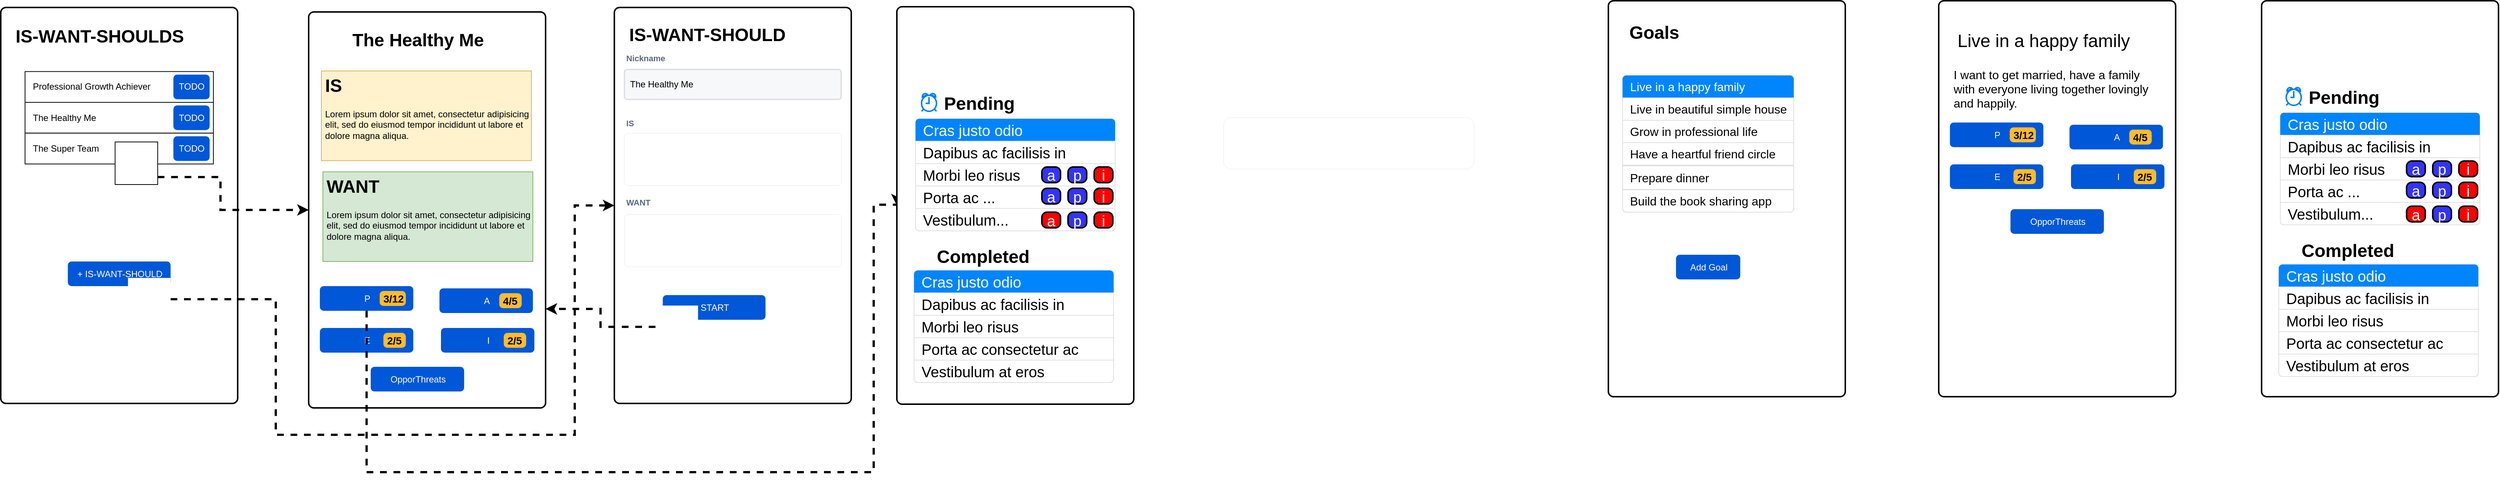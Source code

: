 <mxfile version="20.7.4" type="github">
  <diagram id="WmPAR5XZmnSed2sJa4RS" name="Page-1">
    <mxGraphModel dx="3371" dy="1522" grid="0" gridSize="10" guides="1" tooltips="1" connect="1" arrows="1" fold="1" page="0" pageScale="1" pageWidth="850" pageHeight="1100" math="0" shadow="0">
      <root>
        <mxCell id="0" />
        <mxCell id="1" parent="0" />
        <mxCell id="ldBgtZnnCFYndxNRsuC7-3" value="" style="rounded=1;whiteSpace=wrap;html=1;absoluteArcSize=1;arcSize=14;strokeWidth=2;" parent="1" vertex="1">
          <mxGeometry x="1623" y="-33" width="317" height="530" as="geometry" />
        </mxCell>
        <mxCell id="ldBgtZnnCFYndxNRsuC7-4" value="Live in a happy family" style="text;html=1;align=center;verticalAlign=middle;resizable=0;points=[];autosize=1;strokeColor=none;fillColor=none;fontSize=24;" parent="1" vertex="1">
          <mxGeometry x="1638" y="0.5" width="249" height="41" as="geometry" />
        </mxCell>
        <mxCell id="ldBgtZnnCFYndxNRsuC7-6" value="I want to get married, have a family with everyone living together lovingly and happily." style="text;html=1;strokeColor=none;fillColor=none;spacing=5;spacingTop=5;whiteSpace=wrap;overflow=hidden;rounded=0;fontSize=16;" parent="1" vertex="1">
          <mxGeometry x="1638" y="42" width="287" height="81" as="geometry" />
        </mxCell>
        <mxCell id="ldBgtZnnCFYndxNRsuC7-9" value="E" style="rounded=1;fillColor=#0057D8;strokeColor=none;html=1;fontColor=#ffffff;align=center;verticalAlign=middle;fontStyle=0;fontSize=12;sketch=0;" parent="1" vertex="1">
          <mxGeometry x="1638" y="186" width="125" height="33" as="geometry" />
        </mxCell>
        <mxCell id="ldBgtZnnCFYndxNRsuC7-11" value="" style="shape=image;html=1;verticalAlign=top;verticalLabelPosition=bottom;labelBackgroundColor=#ffffff;imageAspect=0;aspect=fixed;image=https://cdn2.iconfinder.com/data/icons/valentine-day-16/512/538_wifi_love_wedding_heart_valentine_valentines_day_love-128.png;fontSize=16;" parent="1" vertex="1">
          <mxGeometry x="1717.5" y="312" width="128" height="128" as="geometry" />
        </mxCell>
        <mxCell id="ldBgtZnnCFYndxNRsuC7-12" value="2/5" style="html=1;shadow=0;dashed=0;shape=mxgraph.bootstrap.rrect;rSize=5;strokeColor=none;strokeWidth=1;fillColor=#FFBC26;fontColor=#000000;whiteSpace=wrap;align=left;verticalAlign=middle;spacingLeft=0;fontStyle=1;fontSize=14;spacing=5;" parent="1" vertex="1">
          <mxGeometry x="1723" y="192.5" width="30" height="20" as="geometry" />
        </mxCell>
        <mxCell id="ldBgtZnnCFYndxNRsuC7-24" value="P" style="rounded=1;fillColor=#0057D8;strokeColor=none;html=1;fontColor=#ffffff;align=center;verticalAlign=middle;fontStyle=0;fontSize=12;sketch=0;" parent="1" vertex="1">
          <mxGeometry x="1638" y="130" width="125" height="33" as="geometry" />
        </mxCell>
        <mxCell id="ldBgtZnnCFYndxNRsuC7-25" value="3/12" style="html=1;shadow=0;dashed=0;shape=mxgraph.bootstrap.rrect;rSize=5;strokeColor=none;strokeWidth=1;fillColor=#FFBC26;fontColor=#000000;whiteSpace=wrap;align=left;verticalAlign=middle;spacingLeft=0;fontStyle=1;fontSize=14;spacing=5;" parent="1" vertex="1">
          <mxGeometry x="1718" y="136.5" width="35" height="20" as="geometry" />
        </mxCell>
        <mxCell id="ldBgtZnnCFYndxNRsuC7-26" value="" style="rounded=1;whiteSpace=wrap;html=1;absoluteArcSize=1;arcSize=14;strokeWidth=2;" parent="1" vertex="1">
          <mxGeometry x="1181" y="-33" width="317" height="530" as="geometry" />
        </mxCell>
        <mxCell id="ldBgtZnnCFYndxNRsuC7-27" value="" style="html=1;shadow=0;dashed=0;shape=mxgraph.bootstrap.rrect;rSize=5;strokeColor=#DFDFDF;html=1;whiteSpace=wrap;fillColor=#FFFFFF;fontColor=#000000;fontSize=20;" parent="1" vertex="1">
          <mxGeometry x="1200" y="67" width="229" height="183" as="geometry" />
        </mxCell>
        <mxCell id="ldBgtZnnCFYndxNRsuC7-28" value="Live in a happy family" style="html=1;shadow=0;dashed=0;shape=mxgraph.bootstrap.topButton;rSize=5;strokeColor=none;fillColor=#0085FC;fontColor=#ffffff;perimeter=none;whiteSpace=wrap;resizeWidth=1;align=left;spacing=10;fontSize=16;" parent="ldBgtZnnCFYndxNRsuC7-27" vertex="1">
          <mxGeometry width="229" height="30" relative="1" as="geometry" />
        </mxCell>
        <mxCell id="ldBgtZnnCFYndxNRsuC7-29" value="Live in beautiful simple house" style="strokeColor=inherit;fillColor=inherit;gradientColor=inherit;fontColor=inherit;html=1;shadow=0;dashed=0;perimeter=none;whiteSpace=wrap;resizeWidth=1;align=left;spacing=10;fontSize=16;" parent="ldBgtZnnCFYndxNRsuC7-27" vertex="1">
          <mxGeometry width="229" height="30" relative="1" as="geometry">
            <mxPoint y="30" as="offset" />
          </mxGeometry>
        </mxCell>
        <mxCell id="ldBgtZnnCFYndxNRsuC7-30" value="Grow in professional life" style="strokeColor=inherit;fillColor=inherit;gradientColor=inherit;fontColor=inherit;html=1;shadow=0;dashed=0;perimeter=none;whiteSpace=wrap;resizeWidth=1;align=left;spacing=10;fontSize=16;" parent="ldBgtZnnCFYndxNRsuC7-27" vertex="1">
          <mxGeometry width="229" height="30" relative="1" as="geometry">
            <mxPoint y="60" as="offset" />
          </mxGeometry>
        </mxCell>
        <mxCell id="ldBgtZnnCFYndxNRsuC7-31" value="Have a heartful friend circle" style="strokeColor=inherit;fillColor=inherit;gradientColor=inherit;fontColor=inherit;html=1;shadow=0;dashed=0;perimeter=none;whiteSpace=wrap;resizeWidth=1;align=left;spacing=10;fontSize=16;" parent="ldBgtZnnCFYndxNRsuC7-27" vertex="1">
          <mxGeometry width="229" height="30" relative="1" as="geometry">
            <mxPoint y="90" as="offset" />
          </mxGeometry>
        </mxCell>
        <mxCell id="ldBgtZnnCFYndxNRsuC7-32" value="Build the book sharing app" style="strokeColor=inherit;fillColor=inherit;gradientColor=inherit;fontColor=inherit;html=1;shadow=0;dashed=0;shape=mxgraph.bootstrap.bottomButton;rSize=5;perimeter=none;whiteSpace=wrap;resizeWidth=1;resizeHeight=0;align=left;spacing=10;fontSize=16;" parent="ldBgtZnnCFYndxNRsuC7-27" vertex="1">
          <mxGeometry y="1" width="229" height="30" relative="1" as="geometry">
            <mxPoint y="-30" as="offset" />
          </mxGeometry>
        </mxCell>
        <mxCell id="ldBgtZnnCFYndxNRsuC7-58" value="Prepare dinner" style="strokeColor=inherit;fillColor=inherit;gradientColor=inherit;fontColor=inherit;html=1;shadow=0;dashed=0;perimeter=none;whiteSpace=wrap;resizeWidth=1;align=left;spacing=10;fontSize=16;" parent="ldBgtZnnCFYndxNRsuC7-27" vertex="1">
          <mxGeometry y="120.996" width="229" height="31.552" as="geometry" />
        </mxCell>
        <mxCell id="ldBgtZnnCFYndxNRsuC7-34" value="Goals" style="text;strokeColor=none;fillColor=none;html=1;fontSize=24;fontStyle=1;verticalAlign=middle;align=center;" parent="1" vertex="1">
          <mxGeometry x="1192" y="-10" width="100" height="40" as="geometry" />
        </mxCell>
        <mxCell id="ldBgtZnnCFYndxNRsuC7-35" value="" style="rounded=1;whiteSpace=wrap;html=1;absoluteArcSize=1;arcSize=14;strokeWidth=2;" parent="1" vertex="1">
          <mxGeometry x="2055" y="-33" width="317" height="530" as="geometry" />
        </mxCell>
        <mxCell id="ldBgtZnnCFYndxNRsuC7-36" value="" style="html=1;shadow=0;dashed=0;shape=mxgraph.bootstrap.rrect;rSize=5;strokeColor=#DFDFDF;html=1;whiteSpace=wrap;fillColor=#FFFFFF;fontColor=#000000;fontSize=20;" parent="1" vertex="1">
          <mxGeometry x="2080" y="117" width="267" height="150" as="geometry" />
        </mxCell>
        <mxCell id="ldBgtZnnCFYndxNRsuC7-37" value="Cras justo odio" style="html=1;shadow=0;dashed=0;shape=mxgraph.bootstrap.topButton;rSize=5;strokeColor=none;fillColor=#0085FC;fontColor=#ffffff;perimeter=none;whiteSpace=wrap;resizeWidth=1;align=left;spacing=10;fontSize=20;" parent="ldBgtZnnCFYndxNRsuC7-36" vertex="1">
          <mxGeometry width="267" height="30" relative="1" as="geometry" />
        </mxCell>
        <mxCell id="ldBgtZnnCFYndxNRsuC7-38" value="Dapibus ac facilisis in" style="strokeColor=inherit;fillColor=inherit;gradientColor=inherit;fontColor=inherit;html=1;shadow=0;dashed=0;perimeter=none;whiteSpace=wrap;resizeWidth=1;align=left;spacing=10;fontSize=20;" parent="ldBgtZnnCFYndxNRsuC7-36" vertex="1">
          <mxGeometry width="267" height="30" relative="1" as="geometry">
            <mxPoint y="30" as="offset" />
          </mxGeometry>
        </mxCell>
        <mxCell id="ldBgtZnnCFYndxNRsuC7-39" value="Morbi leo risus" style="strokeColor=inherit;fillColor=inherit;gradientColor=inherit;fontColor=inherit;html=1;shadow=0;dashed=0;perimeter=none;whiteSpace=wrap;resizeWidth=1;align=left;spacing=10;fontSize=20;" parent="ldBgtZnnCFYndxNRsuC7-36" vertex="1">
          <mxGeometry width="267" height="30" relative="1" as="geometry">
            <mxPoint y="60" as="offset" />
          </mxGeometry>
        </mxCell>
        <mxCell id="ldBgtZnnCFYndxNRsuC7-40" value="Porta ac ..." style="strokeColor=inherit;fillColor=inherit;gradientColor=inherit;fontColor=inherit;html=1;shadow=0;dashed=0;perimeter=none;whiteSpace=wrap;resizeWidth=1;align=left;spacing=10;fontSize=20;" parent="ldBgtZnnCFYndxNRsuC7-36" vertex="1">
          <mxGeometry width="267" height="30" relative="1" as="geometry">
            <mxPoint y="90" as="offset" />
          </mxGeometry>
        </mxCell>
        <mxCell id="ldBgtZnnCFYndxNRsuC7-41" value="Vestibulum..." style="strokeColor=inherit;fillColor=inherit;gradientColor=inherit;fontColor=inherit;html=1;shadow=0;dashed=0;shape=mxgraph.bootstrap.bottomButton;rSize=5;perimeter=none;whiteSpace=wrap;resizeWidth=1;resizeHeight=0;align=left;spacing=10;fontSize=20;" parent="ldBgtZnnCFYndxNRsuC7-36" vertex="1">
          <mxGeometry y="1" width="267" height="30" relative="1" as="geometry">
            <mxPoint y="-30" as="offset" />
          </mxGeometry>
        </mxCell>
        <mxCell id="ldBgtZnnCFYndxNRsuC7-71" value="a" style="rounded=1;whiteSpace=wrap;html=1;absoluteArcSize=1;arcSize=14;strokeWidth=2;fontSize=20;labelBackgroundColor=none;spacing=0;labelBorderColor=none;fontColor=#FFFFFF;fillColor=#FF0000;" parent="ldBgtZnnCFYndxNRsuC7-36" vertex="1">
          <mxGeometry x="169" y="125" width="25" height="21" as="geometry" />
        </mxCell>
        <mxCell id="ldBgtZnnCFYndxNRsuC7-72" value="p" style="rounded=1;whiteSpace=wrap;html=1;absoluteArcSize=1;arcSize=14;strokeWidth=2;fontSize=20;labelBackgroundColor=none;spacing=0;labelBorderColor=none;fontColor=#FFFFFF;fillColor=#3333FF;" parent="ldBgtZnnCFYndxNRsuC7-36" vertex="1">
          <mxGeometry x="204" y="125" width="25" height="21" as="geometry" />
        </mxCell>
        <mxCell id="ldBgtZnnCFYndxNRsuC7-73" value="i" style="rounded=1;whiteSpace=wrap;html=1;absoluteArcSize=1;arcSize=14;strokeWidth=2;fontSize=20;labelBackgroundColor=none;spacing=0;labelBorderColor=none;fontColor=#FFFFFF;fillColor=#FF0000;" parent="ldBgtZnnCFYndxNRsuC7-36" vertex="1">
          <mxGeometry x="239" y="125" width="25" height="21" as="geometry" />
        </mxCell>
        <mxCell id="ldBgtZnnCFYndxNRsuC7-68" value="a" style="rounded=1;whiteSpace=wrap;html=1;absoluteArcSize=1;arcSize=14;strokeWidth=2;fontSize=20;labelBackgroundColor=none;spacing=0;labelBorderColor=none;fontColor=#FFFFFF;fillColor=#3333FF;" parent="ldBgtZnnCFYndxNRsuC7-36" vertex="1">
          <mxGeometry x="169" y="93" width="25" height="21" as="geometry" />
        </mxCell>
        <mxCell id="ldBgtZnnCFYndxNRsuC7-69" value="p" style="rounded=1;whiteSpace=wrap;html=1;absoluteArcSize=1;arcSize=14;strokeWidth=2;fontSize=20;labelBackgroundColor=none;spacing=0;labelBorderColor=none;fontColor=#FFFFFF;fillColor=#3333FF;" parent="ldBgtZnnCFYndxNRsuC7-36" vertex="1">
          <mxGeometry x="204" y="93" width="25" height="21" as="geometry" />
        </mxCell>
        <mxCell id="ldBgtZnnCFYndxNRsuC7-70" value="i" style="rounded=1;whiteSpace=wrap;html=1;absoluteArcSize=1;arcSize=14;strokeWidth=2;fontSize=20;labelBackgroundColor=none;spacing=0;labelBorderColor=none;fontColor=#FFFFFF;fillColor=#FF0000;" parent="ldBgtZnnCFYndxNRsuC7-36" vertex="1">
          <mxGeometry x="239" y="93" width="25" height="21" as="geometry" />
        </mxCell>
        <mxCell id="ldBgtZnnCFYndxNRsuC7-75" value="a" style="rounded=1;whiteSpace=wrap;html=1;absoluteArcSize=1;arcSize=14;strokeWidth=2;fontSize=20;labelBackgroundColor=none;spacing=0;labelBorderColor=none;fontColor=#FFFFFF;fillColor=#3333FF;" parent="ldBgtZnnCFYndxNRsuC7-36" vertex="1">
          <mxGeometry x="169" y="64.5" width="25" height="21" as="geometry" />
        </mxCell>
        <mxCell id="ldBgtZnnCFYndxNRsuC7-76" value="p" style="rounded=1;whiteSpace=wrap;html=1;absoluteArcSize=1;arcSize=14;strokeWidth=2;fontSize=20;labelBackgroundColor=none;spacing=0;labelBorderColor=none;fontColor=#FFFFFF;fillColor=#3333FF;" parent="ldBgtZnnCFYndxNRsuC7-36" vertex="1">
          <mxGeometry x="204" y="64.5" width="25" height="21" as="geometry" />
        </mxCell>
        <mxCell id="ldBgtZnnCFYndxNRsuC7-77" value="i" style="rounded=1;whiteSpace=wrap;html=1;absoluteArcSize=1;arcSize=14;strokeWidth=2;fontSize=20;labelBackgroundColor=none;spacing=0;labelBorderColor=none;fontColor=#FFFFFF;fillColor=#FF0000;" parent="ldBgtZnnCFYndxNRsuC7-36" vertex="1">
          <mxGeometry x="239" y="64.5" width="25" height="21" as="geometry" />
        </mxCell>
        <mxCell id="ldBgtZnnCFYndxNRsuC7-42" value="" style="shape=image;html=1;verticalAlign=top;verticalLabelPosition=bottom;labelBackgroundColor=#ffffff;imageAspect=0;aspect=fixed;image=https://cdn1.iconfinder.com/data/icons/social-media-vol-3-2/24/_p-128.png;fontSize=20;" parent="1" vertex="1">
          <mxGeometry x="2174.5" y="-18" width="78" height="78" as="geometry" />
        </mxCell>
        <mxCell id="ldBgtZnnCFYndxNRsuC7-44" value="" style="html=1;shadow=0;dashed=0;shape=mxgraph.bootstrap.rrect;rSize=5;strokeColor=#DFDFDF;html=1;whiteSpace=wrap;fillColor=#FFFFFF;fontColor=#000000;fontSize=20;" parent="1" vertex="1">
          <mxGeometry x="2078" y="320" width="267" height="150" as="geometry" />
        </mxCell>
        <mxCell id="ldBgtZnnCFYndxNRsuC7-45" value="Cras justo odio" style="html=1;shadow=0;dashed=0;shape=mxgraph.bootstrap.topButton;rSize=5;strokeColor=none;fillColor=#0085FC;fontColor=#ffffff;perimeter=none;whiteSpace=wrap;resizeWidth=1;align=left;spacing=10;fontSize=20;" parent="ldBgtZnnCFYndxNRsuC7-44" vertex="1">
          <mxGeometry width="267" height="30" relative="1" as="geometry" />
        </mxCell>
        <mxCell id="ldBgtZnnCFYndxNRsuC7-46" value="Dapibus ac facilisis in" style="strokeColor=inherit;fillColor=inherit;gradientColor=inherit;fontColor=inherit;html=1;shadow=0;dashed=0;perimeter=none;whiteSpace=wrap;resizeWidth=1;align=left;spacing=10;fontSize=20;" parent="ldBgtZnnCFYndxNRsuC7-44" vertex="1">
          <mxGeometry width="267" height="30" relative="1" as="geometry">
            <mxPoint y="30" as="offset" />
          </mxGeometry>
        </mxCell>
        <mxCell id="ldBgtZnnCFYndxNRsuC7-47" value="Morbi leo risus" style="strokeColor=inherit;fillColor=inherit;gradientColor=inherit;fontColor=inherit;html=1;shadow=0;dashed=0;perimeter=none;whiteSpace=wrap;resizeWidth=1;align=left;spacing=10;fontSize=20;" parent="ldBgtZnnCFYndxNRsuC7-44" vertex="1">
          <mxGeometry width="267" height="30" relative="1" as="geometry">
            <mxPoint y="60" as="offset" />
          </mxGeometry>
        </mxCell>
        <mxCell id="ldBgtZnnCFYndxNRsuC7-48" value="Porta ac consectetur ac" style="strokeColor=inherit;fillColor=inherit;gradientColor=inherit;fontColor=inherit;html=1;shadow=0;dashed=0;perimeter=none;whiteSpace=wrap;resizeWidth=1;align=left;spacing=10;fontSize=20;" parent="ldBgtZnnCFYndxNRsuC7-44" vertex="1">
          <mxGeometry width="267" height="30" relative="1" as="geometry">
            <mxPoint y="90" as="offset" />
          </mxGeometry>
        </mxCell>
        <mxCell id="ldBgtZnnCFYndxNRsuC7-49" value="Vestibulum at eros" style="strokeColor=inherit;fillColor=inherit;gradientColor=inherit;fontColor=inherit;html=1;shadow=0;dashed=0;shape=mxgraph.bootstrap.bottomButton;rSize=5;perimeter=none;whiteSpace=wrap;resizeWidth=1;resizeHeight=0;align=left;spacing=10;fontSize=20;" parent="ldBgtZnnCFYndxNRsuC7-44" vertex="1">
          <mxGeometry y="1" width="267" height="30" relative="1" as="geometry">
            <mxPoint y="-30" as="offset" />
          </mxGeometry>
        </mxCell>
        <mxCell id="ldBgtZnnCFYndxNRsuC7-50" value="" style="shape=image;html=1;verticalAlign=top;verticalLabelPosition=bottom;labelBackgroundColor=#ffffff;imageAspect=0;aspect=fixed;image=https://cdn4.iconfinder.com/data/icons/bold-purple-free-samples/32/Done_Circle_Symbol_Downloaded-128.png;fontSize=20;" parent="1" vertex="1">
          <mxGeometry x="2078" y="287" width="25" height="25" as="geometry" />
        </mxCell>
        <mxCell id="ldBgtZnnCFYndxNRsuC7-51" value="Completed" style="text;strokeColor=none;fillColor=none;html=1;fontSize=24;fontStyle=1;verticalAlign=middle;align=center;" parent="1" vertex="1">
          <mxGeometry x="2097" y="282" width="145" height="40" as="geometry" />
        </mxCell>
        <mxCell id="ldBgtZnnCFYndxNRsuC7-52" value="Pending" style="text;strokeColor=none;fillColor=none;html=1;fontSize=24;fontStyle=1;verticalAlign=middle;align=center;" parent="1" vertex="1">
          <mxGeometry x="2103" y="77" width="123" height="40" as="geometry" />
        </mxCell>
        <mxCell id="ldBgtZnnCFYndxNRsuC7-53" value="" style="html=1;verticalLabelPosition=bottom;align=center;labelBackgroundColor=#ffffff;verticalAlign=top;strokeWidth=2;strokeColor=#0080F0;shadow=0;dashed=0;shape=mxgraph.ios7.icons.alarm_clock;fontSize=20;" parent="1" vertex="1">
          <mxGeometry x="2088" y="83" width="20" height="24" as="geometry" />
        </mxCell>
        <mxCell id="ldBgtZnnCFYndxNRsuC7-59" value="Add Goal" style="rounded=1;fillColor=#0057D8;strokeColor=none;html=1;fontColor=#ffffff;align=center;verticalAlign=middle;fontStyle=0;fontSize=12;sketch=0;labelBackgroundColor=none;labelBorderColor=none;" parent="1" vertex="1">
          <mxGeometry x="1271.5" y="307" width="86" height="33" as="geometry" />
        </mxCell>
        <mxCell id="3x7YLtXasliDaGJo6aQs-1" value="OpporThreats" style="rounded=1;fillColor=#0057D8;strokeColor=none;html=1;fontColor=#ffffff;align=center;verticalAlign=middle;fontStyle=0;fontSize=12;sketch=0;" parent="1" vertex="1">
          <mxGeometry x="1719" y="246" width="125" height="33" as="geometry" />
        </mxCell>
        <mxCell id="3x7YLtXasliDaGJo6aQs-2" value="" style="group" parent="1" vertex="1" connectable="0">
          <mxGeometry x="1800" y="186" width="125" height="33" as="geometry" />
        </mxCell>
        <mxCell id="ldBgtZnnCFYndxNRsuC7-16" value="I" style="rounded=1;fillColor=#0057D8;strokeColor=none;html=1;fontColor=#ffffff;align=center;verticalAlign=middle;fontStyle=0;fontSize=12;sketch=0;" parent="3x7YLtXasliDaGJo6aQs-2" vertex="1">
          <mxGeometry width="125" height="33" as="geometry" />
        </mxCell>
        <mxCell id="ldBgtZnnCFYndxNRsuC7-17" value="2/5" style="html=1;shadow=0;dashed=0;shape=mxgraph.bootstrap.rrect;rSize=5;strokeColor=none;strokeWidth=1;fillColor=#FFBC26;fontColor=#000000;whiteSpace=wrap;align=left;verticalAlign=middle;spacingLeft=0;fontStyle=1;fontSize=14;spacing=5;" parent="3x7YLtXasliDaGJo6aQs-2" vertex="1">
          <mxGeometry x="84" y="6.5" width="30" height="20" as="geometry" />
        </mxCell>
        <mxCell id="3x7YLtXasliDaGJo6aQs-4" value="" style="group" parent="1" vertex="1" connectable="0">
          <mxGeometry x="1798" y="133" width="125" height="33" as="geometry" />
        </mxCell>
        <mxCell id="ldBgtZnnCFYndxNRsuC7-22" value="A" style="rounded=1;fillColor=#0057D8;strokeColor=none;html=1;fontColor=#ffffff;align=center;verticalAlign=middle;fontStyle=0;fontSize=12;sketch=0;" parent="3x7YLtXasliDaGJo6aQs-4" vertex="1">
          <mxGeometry width="125" height="33" as="geometry" />
        </mxCell>
        <mxCell id="ldBgtZnnCFYndxNRsuC7-23" value="4/5" style="html=1;shadow=0;dashed=0;shape=mxgraph.bootstrap.rrect;rSize=5;strokeColor=none;strokeWidth=1;fillColor=#FFBC26;fontColor=#000000;whiteSpace=wrap;align=left;verticalAlign=middle;spacingLeft=0;fontStyle=1;fontSize=14;spacing=5;" parent="3x7YLtXasliDaGJo6aQs-4" vertex="1">
          <mxGeometry x="80" y="6.5" width="30" height="20" as="geometry" />
        </mxCell>
        <mxCell id="PBSiZa_zdig3zNEb0ZuU-1" value="" style="rounded=1;whiteSpace=wrap;html=1;absoluteArcSize=1;arcSize=14;strokeWidth=2;" parent="1" vertex="1">
          <mxGeometry x="-970" y="-24" width="317" height="530" as="geometry" />
        </mxCell>
        <mxCell id="PBSiZa_zdig3zNEb0ZuU-9" value="IS-WANT-SHOULDS" style="text;strokeColor=none;fillColor=none;html=1;fontSize=24;fontStyle=1;verticalAlign=middle;align=center;" parent="1" vertex="1">
          <mxGeometry x="-888.25" y="-5" width="100" height="40" as="geometry" />
        </mxCell>
        <mxCell id="PBSiZa_zdig3zNEb0ZuU-10" value="+ IS-WANT-SHOULD" style="rounded=1;fillColor=#0057D8;strokeColor=none;html=1;fontColor=#ffffff;align=center;verticalAlign=middle;fontStyle=0;fontSize=12;sketch=0;labelBackgroundColor=none;labelBorderColor=none;" parent="1" vertex="1">
          <mxGeometry x="-880.25" y="316" width="137.5" height="33" as="geometry" />
        </mxCell>
        <mxCell id="PBSiZa_zdig3zNEb0ZuU-11" value="Professional Growth Achiever" style="rounded=0;whiteSpace=wrap;html=1;align=left;spacingTop=0;spacing=10;" parent="1" vertex="1">
          <mxGeometry x="-937.5" y="61.75" width="252" height="41.25" as="geometry" />
        </mxCell>
        <mxCell id="PBSiZa_zdig3zNEb0ZuU-12" value="The Healthy Me" style="rounded=0;whiteSpace=wrap;html=1;align=left;spacingTop=0;spacing=10;" parent="1" vertex="1">
          <mxGeometry x="-937.5" y="103" width="252" height="41.25" as="geometry" />
        </mxCell>
        <mxCell id="Z5-2CfbO67zMX4dl92EX-1" value="The Super Team" style="rounded=0;whiteSpace=wrap;html=1;align=left;spacingTop=0;spacing=10;" vertex="1" parent="1">
          <mxGeometry x="-937.5" y="144.25" width="252" height="41.25" as="geometry" />
        </mxCell>
        <mxCell id="Z5-2CfbO67zMX4dl92EX-69" style="edgeStyle=orthogonalEdgeStyle;rounded=0;orthogonalLoop=1;jettySize=auto;html=1;dashed=1;strokeWidth=3;" edge="1" parent="1" source="PBSiZa_zdig3zNEb0ZuU-13" target="Z5-2CfbO67zMX4dl92EX-51">
          <mxGeometry relative="1" as="geometry">
            <Array as="points">
              <mxPoint x="-676" y="203" />
              <mxPoint x="-676" y="247" />
            </Array>
          </mxGeometry>
        </mxCell>
        <mxCell id="PBSiZa_zdig3zNEb0ZuU-13" value="" style="shape=image;html=1;verticalAlign=top;verticalLabelPosition=bottom;labelBackgroundColor=#ffffff;imageAspect=0;aspect=fixed;image=https://cdn4.iconfinder.com/data/icons/evil-icons-user-interface/64/finger-128.png;imageBackground=default;imageBorder=default;" parent="1" vertex="1">
          <mxGeometry x="-817" y="156" width="57" height="57" as="geometry" />
        </mxCell>
        <mxCell id="Z5-2CfbO67zMX4dl92EX-19" value="TODO" style="rounded=1;fillColor=#0057D8;strokeColor=none;html=1;fontColor=#ffffff;align=center;verticalAlign=middle;fontStyle=0;fontSize=12;sketch=0;labelBackgroundColor=none;labelBorderColor=none;" vertex="1" parent="1">
          <mxGeometry x="-739" y="107.13" width="48.5" height="33" as="geometry" />
        </mxCell>
        <mxCell id="Z5-2CfbO67zMX4dl92EX-21" value="TODO" style="rounded=1;fillColor=#0057D8;strokeColor=none;html=1;fontColor=#ffffff;align=center;verticalAlign=middle;fontStyle=0;fontSize=12;sketch=0;labelBackgroundColor=none;labelBorderColor=none;" vertex="1" parent="1">
          <mxGeometry x="-739" y="148.37" width="48.5" height="33" as="geometry" />
        </mxCell>
        <mxCell id="Z5-2CfbO67zMX4dl92EX-22" value="TODO" style="rounded=1;fillColor=#0057D8;strokeColor=none;html=1;fontColor=#ffffff;align=center;verticalAlign=middle;fontStyle=0;fontSize=12;sketch=0;labelBackgroundColor=none;labelBorderColor=none;" vertex="1" parent="1">
          <mxGeometry x="-739" y="65.87" width="48.5" height="33" as="geometry" />
        </mxCell>
        <mxCell id="Z5-2CfbO67zMX4dl92EX-23" value="" style="rounded=1;whiteSpace=wrap;html=1;absoluteArcSize=1;arcSize=14;strokeWidth=2;" vertex="1" parent="1">
          <mxGeometry x="-149" y="-24" width="317" height="530" as="geometry" />
        </mxCell>
        <mxCell id="Z5-2CfbO67zMX4dl92EX-25" value="Nickname" style="fillColor=none;strokeColor=none;html=1;fontSize=11;fontStyle=0;align=left;fontColor=#596780;fontStyle=1;fontSize=11" vertex="1" parent="1">
          <mxGeometry x="-135.5" y="34" width="240" height="20" as="geometry" />
        </mxCell>
        <mxCell id="Z5-2CfbO67zMX4dl92EX-26" value="The Healthy Me" style="rounded=1;arcSize=9;fillColor=#F7F8F9;align=left;spacingLeft=5;strokeColor=#DEE1E6;html=1;strokeWidth=2;fontSize=12" vertex="1" parent="1">
          <mxGeometry x="-135.5" y="59" width="290" height="40" as="geometry" />
        </mxCell>
        <mxCell id="Z5-2CfbO67zMX4dl92EX-28" style="edgeStyle=orthogonalEdgeStyle;rounded=0;orthogonalLoop=1;jettySize=auto;html=1;entryX=0;entryY=0.5;entryDx=0;entryDy=0;dashed=1;strokeWidth=3;" edge="1" parent="1" source="Z5-2CfbO67zMX4dl92EX-27" target="Z5-2CfbO67zMX4dl92EX-23">
          <mxGeometry relative="1" as="geometry">
            <Array as="points">
              <mxPoint x="-602" y="367" />
              <mxPoint x="-602" y="548" />
              <mxPoint x="-202" y="548" />
              <mxPoint x="-202" y="241" />
            </Array>
          </mxGeometry>
        </mxCell>
        <mxCell id="Z5-2CfbO67zMX4dl92EX-27" value="" style="shape=image;html=1;verticalAlign=top;verticalLabelPosition=bottom;labelBackgroundColor=#ffffff;imageAspect=0;aspect=fixed;image=https://cdn4.iconfinder.com/data/icons/evil-icons-user-interface/64/finger-128.png;imageBackground=default;imageBorder=none;strokeWidth=0;" vertex="1" parent="1">
          <mxGeometry x="-799.75" y="338" width="57" height="57" as="geometry" />
        </mxCell>
        <mxCell id="Z5-2CfbO67zMX4dl92EX-41" value="" style="html=1;shadow=0;dashed=0;shape=mxgraph.bootstrap.rrect;rSize=5;strokeColor=#000000;html=1;whiteSpace=wrap;fillColor=#FFFFFF;fontColor=#7D868C;align=left;spacing=15;spacingLeft=40;fontSize=14;strokeWidth=0;" vertex="1" parent="1">
          <mxGeometry x="-136" y="144" width="290.5" height="70" as="geometry" />
        </mxCell>
        <mxCell id="Z5-2CfbO67zMX4dl92EX-43" value="" style="html=1;shadow=0;dashed=0;shape=mxgraph.bootstrap.rrect;rSize=5;strokeColor=#000000;html=1;whiteSpace=wrap;fillColor=#FFFFFF;fontColor=#7D868C;align=left;spacing=15;spacingLeft=40;fontSize=14;strokeWidth=0;" vertex="1" parent="1">
          <mxGeometry x="-135.5" y="253" width="290.5" height="70" as="geometry" />
        </mxCell>
        <mxCell id="Z5-2CfbO67zMX4dl92EX-45" value="IS" style="fillColor=none;strokeColor=none;html=1;fontSize=11;fontStyle=0;align=left;fontColor=#596780;fontStyle=1;fontSize=11" vertex="1" parent="1">
          <mxGeometry x="-135.5" y="121" width="240" height="20" as="geometry" />
        </mxCell>
        <mxCell id="Z5-2CfbO67zMX4dl92EX-46" value="WANT" style="fillColor=none;strokeColor=none;html=1;fontSize=11;fontStyle=0;align=left;fontColor=#596780;fontStyle=1;fontSize=11" vertex="1" parent="1">
          <mxGeometry x="-135.5" y="227" width="240" height="20" as="geometry" />
        </mxCell>
        <mxCell id="Z5-2CfbO67zMX4dl92EX-47" value="START" style="rounded=1;fillColor=#0057D8;strokeColor=none;html=1;fontColor=#ffffff;align=center;verticalAlign=middle;fontStyle=0;fontSize=12;sketch=0;labelBackgroundColor=none;labelBorderColor=none;" vertex="1" parent="1">
          <mxGeometry x="-84.25" y="361" width="137.5" height="33" as="geometry" />
        </mxCell>
        <mxCell id="Z5-2CfbO67zMX4dl92EX-70" style="edgeStyle=orthogonalEdgeStyle;rounded=0;orthogonalLoop=1;jettySize=auto;html=1;entryX=1;entryY=0.75;entryDx=0;entryDy=0;dashed=1;strokeWidth=3;" edge="1" parent="1" source="Z5-2CfbO67zMX4dl92EX-48" target="Z5-2CfbO67zMX4dl92EX-51">
          <mxGeometry relative="1" as="geometry" />
        </mxCell>
        <mxCell id="Z5-2CfbO67zMX4dl92EX-48" value="" style="shape=image;html=1;verticalAlign=top;verticalLabelPosition=bottom;labelBackgroundColor=#ffffff;imageAspect=0;aspect=fixed;image=https://cdn4.iconfinder.com/data/icons/evil-icons-user-interface/64/finger-128.png;imageBackground=default;imageBorder=none;strokeWidth=0;" vertex="1" parent="1">
          <mxGeometry x="-94" y="375" width="57" height="57" as="geometry" />
        </mxCell>
        <mxCell id="Z5-2CfbO67zMX4dl92EX-50" value="IS-WANT-SHOULD" style="text;strokeColor=none;fillColor=none;html=1;fontSize=24;fontStyle=1;verticalAlign=middle;align=center;" vertex="1" parent="1">
          <mxGeometry x="-75" y="-7" width="100" height="40" as="geometry" />
        </mxCell>
        <mxCell id="Z5-2CfbO67zMX4dl92EX-51" value="" style="rounded=1;whiteSpace=wrap;html=1;absoluteArcSize=1;arcSize=14;strokeWidth=2;" vertex="1" parent="1">
          <mxGeometry x="-558" y="-18" width="317" height="530" as="geometry" />
        </mxCell>
        <mxCell id="Z5-2CfbO67zMX4dl92EX-52" value="The Healthy Me" style="text;html=1;align=center;verticalAlign=middle;resizable=0;points=[];autosize=1;strokeColor=none;fillColor=none;fontSize=24;fontStyle=1" vertex="1" parent="1">
          <mxGeometry x="-509" y="-1" width="194" height="41" as="geometry" />
        </mxCell>
        <mxCell id="Z5-2CfbO67zMX4dl92EX-54" value="E" style="rounded=1;fillColor=#0057D8;strokeColor=none;html=1;fontColor=#ffffff;align=center;verticalAlign=middle;fontStyle=0;fontSize=12;sketch=0;" vertex="1" parent="1">
          <mxGeometry x="-543" y="405" width="125" height="33" as="geometry" />
        </mxCell>
        <mxCell id="Z5-2CfbO67zMX4dl92EX-56" value="2/5" style="html=1;shadow=0;dashed=0;shape=mxgraph.bootstrap.rrect;rSize=5;strokeColor=none;strokeWidth=1;fillColor=#FFBC26;fontColor=#000000;whiteSpace=wrap;align=left;verticalAlign=middle;spacingLeft=0;fontStyle=1;fontSize=14;spacing=5;" vertex="1" parent="1">
          <mxGeometry x="-458" y="411.5" width="30" height="20" as="geometry" />
        </mxCell>
        <mxCell id="Z5-2CfbO67zMX4dl92EX-98" style="edgeStyle=orthogonalEdgeStyle;rounded=0;orthogonalLoop=1;jettySize=auto;html=1;entryX=0;entryY=0.5;entryDx=0;entryDy=0;dashed=1;strokeWidth=3;" edge="1" parent="1" source="Z5-2CfbO67zMX4dl92EX-57" target="Z5-2CfbO67zMX4dl92EX-71">
          <mxGeometry relative="1" as="geometry">
            <Array as="points">
              <mxPoint x="-480" y="598" />
              <mxPoint x="198" y="598" />
              <mxPoint x="198" y="240" />
            </Array>
          </mxGeometry>
        </mxCell>
        <mxCell id="Z5-2CfbO67zMX4dl92EX-57" value="P" style="rounded=1;fillColor=#0057D8;strokeColor=none;html=1;fontColor=#ffffff;align=center;verticalAlign=middle;fontStyle=0;fontSize=12;sketch=0;" vertex="1" parent="1">
          <mxGeometry x="-543" y="349" width="125" height="33" as="geometry" />
        </mxCell>
        <mxCell id="Z5-2CfbO67zMX4dl92EX-58" value="3/12" style="html=1;shadow=0;dashed=0;shape=mxgraph.bootstrap.rrect;rSize=5;strokeColor=none;strokeWidth=1;fillColor=#FFBC26;fontColor=#000000;whiteSpace=wrap;align=left;verticalAlign=middle;spacingLeft=0;fontStyle=1;fontSize=14;spacing=5;" vertex="1" parent="1">
          <mxGeometry x="-463" y="355.5" width="35" height="20" as="geometry" />
        </mxCell>
        <mxCell id="Z5-2CfbO67zMX4dl92EX-59" value="OpporThreats" style="rounded=1;fillColor=#0057D8;strokeColor=none;html=1;fontColor=#ffffff;align=center;verticalAlign=middle;fontStyle=0;fontSize=12;sketch=0;" vertex="1" parent="1">
          <mxGeometry x="-475" y="457" width="125" height="33" as="geometry" />
        </mxCell>
        <mxCell id="Z5-2CfbO67zMX4dl92EX-60" value="" style="group" vertex="1" connectable="0" parent="1">
          <mxGeometry x="-381" y="405" width="125" height="33" as="geometry" />
        </mxCell>
        <mxCell id="Z5-2CfbO67zMX4dl92EX-61" value="I" style="rounded=1;fillColor=#0057D8;strokeColor=none;html=1;fontColor=#ffffff;align=center;verticalAlign=middle;fontStyle=0;fontSize=12;sketch=0;" vertex="1" parent="Z5-2CfbO67zMX4dl92EX-60">
          <mxGeometry width="125" height="33" as="geometry" />
        </mxCell>
        <mxCell id="Z5-2CfbO67zMX4dl92EX-62" value="2/5" style="html=1;shadow=0;dashed=0;shape=mxgraph.bootstrap.rrect;rSize=5;strokeColor=none;strokeWidth=1;fillColor=#FFBC26;fontColor=#000000;whiteSpace=wrap;align=left;verticalAlign=middle;spacingLeft=0;fontStyle=1;fontSize=14;spacing=5;" vertex="1" parent="Z5-2CfbO67zMX4dl92EX-60">
          <mxGeometry x="84" y="6.5" width="30" height="20" as="geometry" />
        </mxCell>
        <mxCell id="Z5-2CfbO67zMX4dl92EX-63" value="" style="group" vertex="1" connectable="0" parent="1">
          <mxGeometry x="-383" y="352" width="125" height="33" as="geometry" />
        </mxCell>
        <mxCell id="Z5-2CfbO67zMX4dl92EX-64" value="A" style="rounded=1;fillColor=#0057D8;strokeColor=none;html=1;fontColor=#ffffff;align=center;verticalAlign=middle;fontStyle=0;fontSize=12;sketch=0;" vertex="1" parent="Z5-2CfbO67zMX4dl92EX-63">
          <mxGeometry width="125" height="33" as="geometry" />
        </mxCell>
        <mxCell id="Z5-2CfbO67zMX4dl92EX-65" value="4/5" style="html=1;shadow=0;dashed=0;shape=mxgraph.bootstrap.rrect;rSize=5;strokeColor=none;strokeWidth=1;fillColor=#FFBC26;fontColor=#000000;whiteSpace=wrap;align=left;verticalAlign=middle;spacingLeft=0;fontStyle=1;fontSize=14;spacing=5;" vertex="1" parent="Z5-2CfbO67zMX4dl92EX-63">
          <mxGeometry x="80" y="6.5" width="30" height="20" as="geometry" />
        </mxCell>
        <mxCell id="Z5-2CfbO67zMX4dl92EX-66" value="&lt;h1&gt;IS&lt;/h1&gt;&lt;p&gt;Lorem ipsum dolor sit amet, consectetur adipisicing elit, sed do eiusmod tempor incididunt ut labore et dolore magna aliqua.&lt;/p&gt;" style="text;html=1;strokeColor=#d6b656;fillColor=#fff2cc;spacing=5;spacingTop=-20;whiteSpace=wrap;overflow=hidden;rounded=0;" vertex="1" parent="1">
          <mxGeometry x="-541" y="61" width="281" height="120" as="geometry" />
        </mxCell>
        <mxCell id="Z5-2CfbO67zMX4dl92EX-67" value="&lt;h1&gt;WANT&lt;/h1&gt;&lt;p&gt;Lorem ipsum dolor sit amet, consectetur adipisicing elit, sed do eiusmod tempor incididunt ut labore et dolore magna aliqua.&lt;/p&gt;" style="text;html=1;strokeColor=#82b366;fillColor=#d5e8d4;spacing=5;spacingTop=-20;whiteSpace=wrap;overflow=hidden;rounded=0;" vertex="1" parent="1">
          <mxGeometry x="-539" y="196" width="281" height="120" as="geometry" />
        </mxCell>
        <mxCell id="Z5-2CfbO67zMX4dl92EX-71" value="" style="rounded=1;whiteSpace=wrap;html=1;absoluteArcSize=1;arcSize=14;strokeWidth=2;" vertex="1" parent="1">
          <mxGeometry x="229" y="-25" width="317" height="532" as="geometry" />
        </mxCell>
        <mxCell id="Z5-2CfbO67zMX4dl92EX-72" value="" style="html=1;shadow=0;dashed=0;shape=mxgraph.bootstrap.rrect;rSize=5;strokeColor=#DFDFDF;html=1;whiteSpace=wrap;fillColor=#FFFFFF;fontColor=#000000;fontSize=20;" vertex="1" parent="1">
          <mxGeometry x="254" y="125" width="267" height="150" as="geometry" />
        </mxCell>
        <mxCell id="Z5-2CfbO67zMX4dl92EX-73" value="Cras justo odio" style="html=1;shadow=0;dashed=0;shape=mxgraph.bootstrap.topButton;rSize=5;strokeColor=none;fillColor=#0085FC;fontColor=#ffffff;perimeter=none;whiteSpace=wrap;resizeWidth=1;align=left;spacing=10;fontSize=20;" vertex="1" parent="Z5-2CfbO67zMX4dl92EX-72">
          <mxGeometry width="267" height="30" relative="1" as="geometry" />
        </mxCell>
        <mxCell id="Z5-2CfbO67zMX4dl92EX-74" value="Dapibus ac facilisis in" style="strokeColor=inherit;fillColor=inherit;gradientColor=inherit;fontColor=inherit;html=1;shadow=0;dashed=0;perimeter=none;whiteSpace=wrap;resizeWidth=1;align=left;spacing=10;fontSize=20;" vertex="1" parent="Z5-2CfbO67zMX4dl92EX-72">
          <mxGeometry width="267" height="30" relative="1" as="geometry">
            <mxPoint y="30" as="offset" />
          </mxGeometry>
        </mxCell>
        <mxCell id="Z5-2CfbO67zMX4dl92EX-75" value="Morbi leo risus" style="strokeColor=inherit;fillColor=inherit;gradientColor=inherit;fontColor=inherit;html=1;shadow=0;dashed=0;perimeter=none;whiteSpace=wrap;resizeWidth=1;align=left;spacing=10;fontSize=20;" vertex="1" parent="Z5-2CfbO67zMX4dl92EX-72">
          <mxGeometry width="267" height="30" relative="1" as="geometry">
            <mxPoint y="60" as="offset" />
          </mxGeometry>
        </mxCell>
        <mxCell id="Z5-2CfbO67zMX4dl92EX-76" value="Porta ac ..." style="strokeColor=inherit;fillColor=inherit;gradientColor=inherit;fontColor=inherit;html=1;shadow=0;dashed=0;perimeter=none;whiteSpace=wrap;resizeWidth=1;align=left;spacing=10;fontSize=20;" vertex="1" parent="Z5-2CfbO67zMX4dl92EX-72">
          <mxGeometry width="267" height="30" relative="1" as="geometry">
            <mxPoint y="90" as="offset" />
          </mxGeometry>
        </mxCell>
        <mxCell id="Z5-2CfbO67zMX4dl92EX-77" value="Vestibulum..." style="strokeColor=inherit;fillColor=inherit;gradientColor=inherit;fontColor=inherit;html=1;shadow=0;dashed=0;shape=mxgraph.bootstrap.bottomButton;rSize=5;perimeter=none;whiteSpace=wrap;resizeWidth=1;resizeHeight=0;align=left;spacing=10;fontSize=20;" vertex="1" parent="Z5-2CfbO67zMX4dl92EX-72">
          <mxGeometry y="1" width="267" height="30" relative="1" as="geometry">
            <mxPoint y="-30" as="offset" />
          </mxGeometry>
        </mxCell>
        <mxCell id="Z5-2CfbO67zMX4dl92EX-78" value="a" style="rounded=1;whiteSpace=wrap;html=1;absoluteArcSize=1;arcSize=14;strokeWidth=2;fontSize=20;labelBackgroundColor=none;spacing=0;labelBorderColor=none;fontColor=#FFFFFF;fillColor=#FF0000;" vertex="1" parent="Z5-2CfbO67zMX4dl92EX-72">
          <mxGeometry x="169" y="125" width="25" height="21" as="geometry" />
        </mxCell>
        <mxCell id="Z5-2CfbO67zMX4dl92EX-79" value="p" style="rounded=1;whiteSpace=wrap;html=1;absoluteArcSize=1;arcSize=14;strokeWidth=2;fontSize=20;labelBackgroundColor=none;spacing=0;labelBorderColor=none;fontColor=#FFFFFF;fillColor=#3333FF;" vertex="1" parent="Z5-2CfbO67zMX4dl92EX-72">
          <mxGeometry x="204" y="125" width="25" height="21" as="geometry" />
        </mxCell>
        <mxCell id="Z5-2CfbO67zMX4dl92EX-80" value="i" style="rounded=1;whiteSpace=wrap;html=1;absoluteArcSize=1;arcSize=14;strokeWidth=2;fontSize=20;labelBackgroundColor=none;spacing=0;labelBorderColor=none;fontColor=#FFFFFF;fillColor=#FF0000;" vertex="1" parent="Z5-2CfbO67zMX4dl92EX-72">
          <mxGeometry x="239" y="125" width="25" height="21" as="geometry" />
        </mxCell>
        <mxCell id="Z5-2CfbO67zMX4dl92EX-81" value="a" style="rounded=1;whiteSpace=wrap;html=1;absoluteArcSize=1;arcSize=14;strokeWidth=2;fontSize=20;labelBackgroundColor=none;spacing=0;labelBorderColor=none;fontColor=#FFFFFF;fillColor=#3333FF;" vertex="1" parent="Z5-2CfbO67zMX4dl92EX-72">
          <mxGeometry x="169" y="93" width="25" height="21" as="geometry" />
        </mxCell>
        <mxCell id="Z5-2CfbO67zMX4dl92EX-82" value="p" style="rounded=1;whiteSpace=wrap;html=1;absoluteArcSize=1;arcSize=14;strokeWidth=2;fontSize=20;labelBackgroundColor=none;spacing=0;labelBorderColor=none;fontColor=#FFFFFF;fillColor=#3333FF;" vertex="1" parent="Z5-2CfbO67zMX4dl92EX-72">
          <mxGeometry x="204" y="93" width="25" height="21" as="geometry" />
        </mxCell>
        <mxCell id="Z5-2CfbO67zMX4dl92EX-83" value="i" style="rounded=1;whiteSpace=wrap;html=1;absoluteArcSize=1;arcSize=14;strokeWidth=2;fontSize=20;labelBackgroundColor=none;spacing=0;labelBorderColor=none;fontColor=#FFFFFF;fillColor=#FF0000;" vertex="1" parent="Z5-2CfbO67zMX4dl92EX-72">
          <mxGeometry x="239" y="93" width="25" height="21" as="geometry" />
        </mxCell>
        <mxCell id="Z5-2CfbO67zMX4dl92EX-84" value="a" style="rounded=1;whiteSpace=wrap;html=1;absoluteArcSize=1;arcSize=14;strokeWidth=2;fontSize=20;labelBackgroundColor=none;spacing=0;labelBorderColor=none;fontColor=#FFFFFF;fillColor=#3333FF;" vertex="1" parent="Z5-2CfbO67zMX4dl92EX-72">
          <mxGeometry x="169" y="64.5" width="25" height="21" as="geometry" />
        </mxCell>
        <mxCell id="Z5-2CfbO67zMX4dl92EX-85" value="p" style="rounded=1;whiteSpace=wrap;html=1;absoluteArcSize=1;arcSize=14;strokeWidth=2;fontSize=20;labelBackgroundColor=none;spacing=0;labelBorderColor=none;fontColor=#FFFFFF;fillColor=#3333FF;" vertex="1" parent="Z5-2CfbO67zMX4dl92EX-72">
          <mxGeometry x="204" y="64.5" width="25" height="21" as="geometry" />
        </mxCell>
        <mxCell id="Z5-2CfbO67zMX4dl92EX-86" value="i" style="rounded=1;whiteSpace=wrap;html=1;absoluteArcSize=1;arcSize=14;strokeWidth=2;fontSize=20;labelBackgroundColor=none;spacing=0;labelBorderColor=none;fontColor=#FFFFFF;fillColor=#FF0000;" vertex="1" parent="Z5-2CfbO67zMX4dl92EX-72">
          <mxGeometry x="239" y="64.5" width="25" height="21" as="geometry" />
        </mxCell>
        <mxCell id="Z5-2CfbO67zMX4dl92EX-87" value="" style="shape=image;html=1;verticalAlign=top;verticalLabelPosition=bottom;labelBackgroundColor=#ffffff;imageAspect=0;aspect=fixed;image=https://cdn1.iconfinder.com/data/icons/social-media-vol-3-2/24/_p-128.png;fontSize=20;" vertex="1" parent="1">
          <mxGeometry x="348.5" y="-10" width="78" height="78" as="geometry" />
        </mxCell>
        <mxCell id="Z5-2CfbO67zMX4dl92EX-88" value="" style="html=1;shadow=0;dashed=0;shape=mxgraph.bootstrap.rrect;rSize=5;strokeColor=#DFDFDF;html=1;whiteSpace=wrap;fillColor=#FFFFFF;fontColor=#000000;fontSize=20;" vertex="1" parent="1">
          <mxGeometry x="252" y="328" width="267" height="150" as="geometry" />
        </mxCell>
        <mxCell id="Z5-2CfbO67zMX4dl92EX-89" value="Cras justo odio" style="html=1;shadow=0;dashed=0;shape=mxgraph.bootstrap.topButton;rSize=5;strokeColor=none;fillColor=#0085FC;fontColor=#ffffff;perimeter=none;whiteSpace=wrap;resizeWidth=1;align=left;spacing=10;fontSize=20;" vertex="1" parent="Z5-2CfbO67zMX4dl92EX-88">
          <mxGeometry width="267" height="30" relative="1" as="geometry" />
        </mxCell>
        <mxCell id="Z5-2CfbO67zMX4dl92EX-90" value="Dapibus ac facilisis in" style="strokeColor=inherit;fillColor=inherit;gradientColor=inherit;fontColor=inherit;html=1;shadow=0;dashed=0;perimeter=none;whiteSpace=wrap;resizeWidth=1;align=left;spacing=10;fontSize=20;" vertex="1" parent="Z5-2CfbO67zMX4dl92EX-88">
          <mxGeometry width="267" height="30" relative="1" as="geometry">
            <mxPoint y="30" as="offset" />
          </mxGeometry>
        </mxCell>
        <mxCell id="Z5-2CfbO67zMX4dl92EX-91" value="Morbi leo risus" style="strokeColor=inherit;fillColor=inherit;gradientColor=inherit;fontColor=inherit;html=1;shadow=0;dashed=0;perimeter=none;whiteSpace=wrap;resizeWidth=1;align=left;spacing=10;fontSize=20;" vertex="1" parent="Z5-2CfbO67zMX4dl92EX-88">
          <mxGeometry width="267" height="30" relative="1" as="geometry">
            <mxPoint y="60" as="offset" />
          </mxGeometry>
        </mxCell>
        <mxCell id="Z5-2CfbO67zMX4dl92EX-92" value="Porta ac consectetur ac" style="strokeColor=inherit;fillColor=inherit;gradientColor=inherit;fontColor=inherit;html=1;shadow=0;dashed=0;perimeter=none;whiteSpace=wrap;resizeWidth=1;align=left;spacing=10;fontSize=20;" vertex="1" parent="Z5-2CfbO67zMX4dl92EX-88">
          <mxGeometry width="267" height="30" relative="1" as="geometry">
            <mxPoint y="90" as="offset" />
          </mxGeometry>
        </mxCell>
        <mxCell id="Z5-2CfbO67zMX4dl92EX-93" value="Vestibulum at eros" style="strokeColor=inherit;fillColor=inherit;gradientColor=inherit;fontColor=inherit;html=1;shadow=0;dashed=0;shape=mxgraph.bootstrap.bottomButton;rSize=5;perimeter=none;whiteSpace=wrap;resizeWidth=1;resizeHeight=0;align=left;spacing=10;fontSize=20;" vertex="1" parent="Z5-2CfbO67zMX4dl92EX-88">
          <mxGeometry y="1" width="267" height="30" relative="1" as="geometry">
            <mxPoint y="-30" as="offset" />
          </mxGeometry>
        </mxCell>
        <mxCell id="Z5-2CfbO67zMX4dl92EX-94" value="" style="shape=image;html=1;verticalAlign=top;verticalLabelPosition=bottom;labelBackgroundColor=#ffffff;imageAspect=0;aspect=fixed;image=https://cdn4.iconfinder.com/data/icons/bold-purple-free-samples/32/Done_Circle_Symbol_Downloaded-128.png;fontSize=20;" vertex="1" parent="1">
          <mxGeometry x="252" y="295" width="25" height="25" as="geometry" />
        </mxCell>
        <mxCell id="Z5-2CfbO67zMX4dl92EX-95" value="Completed" style="text;strokeColor=none;fillColor=none;html=1;fontSize=24;fontStyle=1;verticalAlign=middle;align=center;" vertex="1" parent="1">
          <mxGeometry x="271" y="290" width="145" height="40" as="geometry" />
        </mxCell>
        <mxCell id="Z5-2CfbO67zMX4dl92EX-96" value="Pending" style="text;strokeColor=none;fillColor=none;html=1;fontSize=24;fontStyle=1;verticalAlign=middle;align=center;" vertex="1" parent="1">
          <mxGeometry x="277" y="85" width="123" height="40" as="geometry" />
        </mxCell>
        <mxCell id="Z5-2CfbO67zMX4dl92EX-97" value="" style="html=1;verticalLabelPosition=bottom;align=center;labelBackgroundColor=#ffffff;verticalAlign=top;strokeWidth=2;strokeColor=#0080F0;shadow=0;dashed=0;shape=mxgraph.ios7.icons.alarm_clock;fontSize=20;" vertex="1" parent="1">
          <mxGeometry x="262" y="91" width="20" height="24" as="geometry" />
        </mxCell>
        <mxCell id="Z5-2CfbO67zMX4dl92EX-100" value="" style="rounded=1;whiteSpace=wrap;html=1;shadow=0;strokeColor=#000000;strokeWidth=0;" vertex="1" parent="1">
          <mxGeometry x="666" y="123" width="335" height="69" as="geometry" />
        </mxCell>
      </root>
    </mxGraphModel>
  </diagram>
</mxfile>
